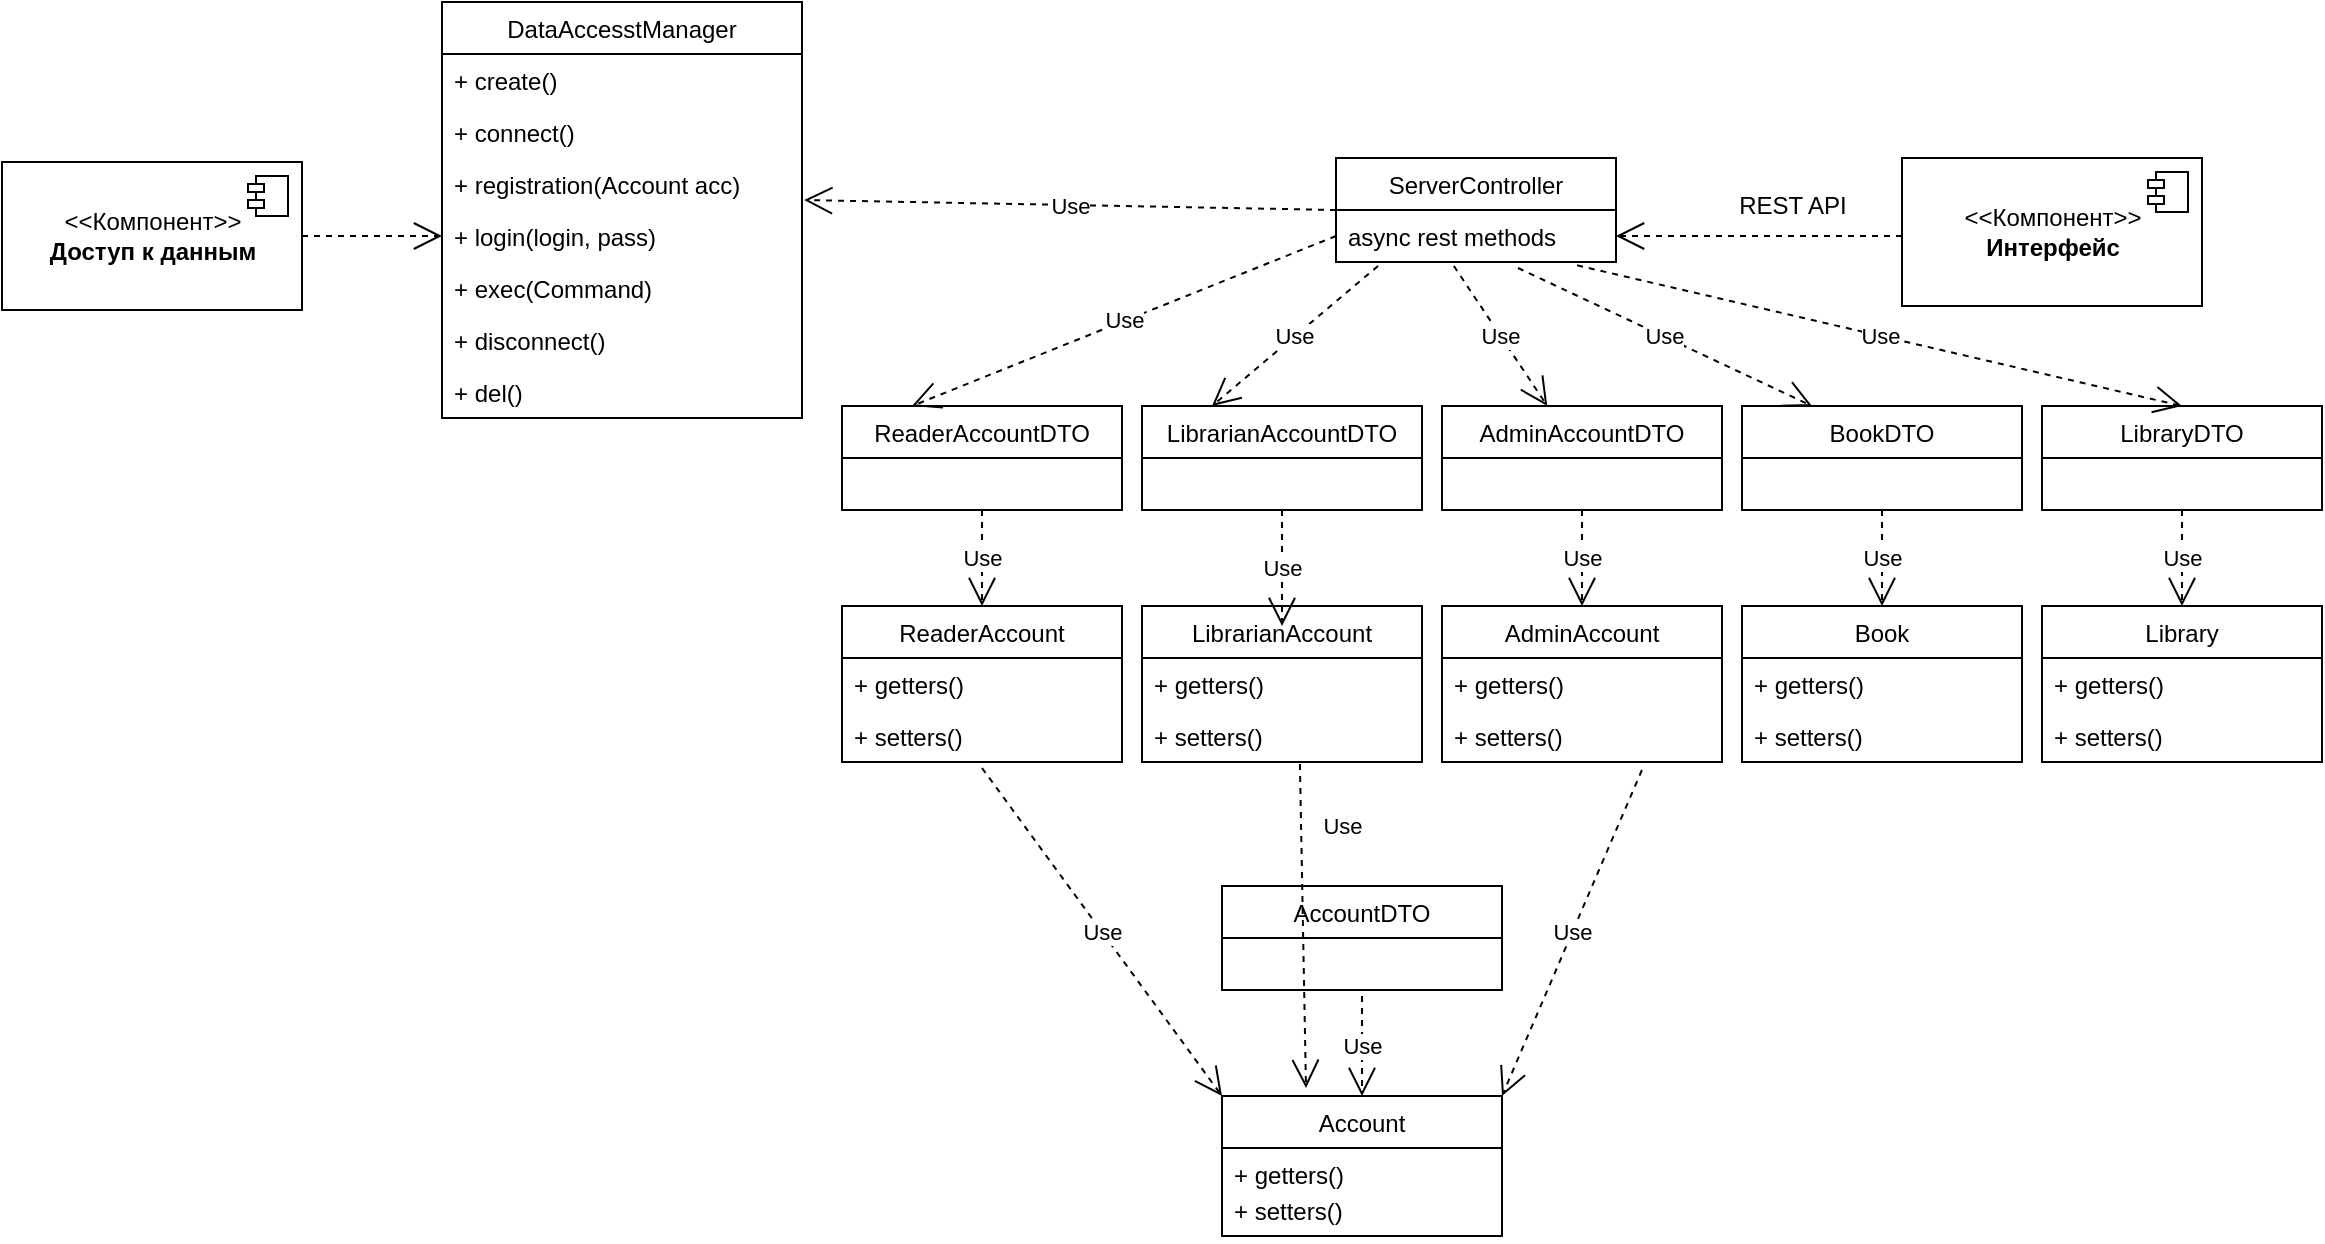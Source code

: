 <mxfile version="18.1.3" type="google"><diagram id="HyOd3ToKYRRMbIePQ_KG" name="Page-1"><mxGraphModel grid="1" page="1" gridSize="10" guides="1" tooltips="1" connect="1" arrows="1" fold="1" pageScale="1" pageWidth="827" pageHeight="1169" math="0" shadow="0"><root><mxCell id="0"/><mxCell id="1" parent="0"/><mxCell id="-YbfFXwwzZ_XEStwqx0I-21" value="Use" style="endArrow=open;endSize=12;dashed=1;html=1;rounded=0;entryX=0;entryY=0;entryDx=0;entryDy=0;exitX=0.5;exitY=1.115;exitDx=0;exitDy=0;exitPerimeter=0;" edge="1" parent="1" source="J6bRJ8hNM-_MJ4KlEXg1-6" target="livuE6kgwVAEK_JxNNyz-20"><mxGeometry width="160" relative="1" as="geometry"><mxPoint x="360" y="398" as="sourcePoint"/><mxPoint x="660" y="322" as="targetPoint"/></mxGeometry></mxCell><mxCell id="livuE6kgwVAEK_JxNNyz-13" value="Library" style="swimlane;fontStyle=0;childLayout=stackLayout;horizontal=1;startSize=26;fillColor=none;horizontalStack=0;resizeParent=1;resizeParentMax=0;resizeLast=0;collapsible=1;marginBottom=0;" vertex="1" parent="1"><mxGeometry x="780" y="270" width="140" height="78" as="geometry"/></mxCell><mxCell id="livuE6kgwVAEK_JxNNyz-14" value="+ getters()" style="text;strokeColor=none;fillColor=none;align=left;verticalAlign=top;spacingLeft=4;spacingRight=4;overflow=hidden;rotatable=0;points=[[0,0.5],[1,0.5]];portConstraint=eastwest;" vertex="1" parent="livuE6kgwVAEK_JxNNyz-13"><mxGeometry y="26" width="140" height="26" as="geometry"/></mxCell><mxCell id="livuE6kgwVAEK_JxNNyz-15" value="+ setters()" style="text;strokeColor=none;fillColor=none;align=left;verticalAlign=top;spacingLeft=4;spacingRight=4;overflow=hidden;rotatable=0;points=[[0,0.5],[1,0.5]];portConstraint=eastwest;" vertex="1" parent="livuE6kgwVAEK_JxNNyz-13"><mxGeometry y="52" width="140" height="26" as="geometry"/></mxCell><mxCell id="livuE6kgwVAEK_JxNNyz-17" value="Book" style="swimlane;fontStyle=0;childLayout=stackLayout;horizontal=1;startSize=26;fillColor=none;horizontalStack=0;resizeParent=1;resizeParentMax=0;resizeLast=0;collapsible=1;marginBottom=0;" vertex="1" parent="1"><mxGeometry x="630" y="270" width="140" height="78" as="geometry"/></mxCell><mxCell id="livuE6kgwVAEK_JxNNyz-18" value="+ getters()" style="text;strokeColor=none;fillColor=none;align=left;verticalAlign=top;spacingLeft=4;spacingRight=4;overflow=hidden;rotatable=0;points=[[0,0.5],[1,0.5]];portConstraint=eastwest;" vertex="1" parent="livuE6kgwVAEK_JxNNyz-17"><mxGeometry y="26" width="140" height="26" as="geometry"/></mxCell><mxCell id="livuE6kgwVAEK_JxNNyz-19" value="+ setters()" style="text;strokeColor=none;fillColor=none;align=left;verticalAlign=top;spacingLeft=4;spacingRight=4;overflow=hidden;rotatable=0;points=[[0,0.5],[1,0.5]];portConstraint=eastwest;" vertex="1" parent="livuE6kgwVAEK_JxNNyz-17"><mxGeometry y="52" width="140" height="26" as="geometry"/></mxCell><mxCell id="livuE6kgwVAEK_JxNNyz-20" value="Account" style="swimlane;fontStyle=0;childLayout=stackLayout;horizontal=1;startSize=26;fillColor=none;horizontalStack=0;resizeParent=1;resizeParentMax=0;resizeLast=0;collapsible=1;marginBottom=0;" vertex="1" parent="1"><mxGeometry x="370" y="515" width="140" height="70" as="geometry"/></mxCell><mxCell id="livuE6kgwVAEK_JxNNyz-21" value="+ getters()" style="text;strokeColor=none;fillColor=none;align=left;verticalAlign=top;spacingLeft=4;spacingRight=4;overflow=hidden;rotatable=0;points=[[0,0.5],[1,0.5]];portConstraint=eastwest;" vertex="1" parent="livuE6kgwVAEK_JxNNyz-20"><mxGeometry y="26" width="140" height="18" as="geometry"/></mxCell><mxCell id="livuE6kgwVAEK_JxNNyz-22" value="+ setters()" style="text;strokeColor=none;fillColor=none;align=left;verticalAlign=top;spacingLeft=4;spacingRight=4;overflow=hidden;rotatable=0;points=[[0,0.5],[1,0.5]];portConstraint=eastwest;" vertex="1" parent="livuE6kgwVAEK_JxNNyz-20"><mxGeometry y="44" width="140" height="26" as="geometry"/></mxCell><mxCell id="livuE6kgwVAEK_JxNNyz-23" value="DataAccesstManager" style="swimlane;fontStyle=0;childLayout=stackLayout;horizontal=1;startSize=26;fillColor=none;horizontalStack=0;resizeParent=1;resizeParentMax=0;resizeLast=0;collapsible=1;marginBottom=0;" vertex="1" parent="1"><mxGeometry x="-20" y="-32" width="180" height="208" as="geometry"/></mxCell><mxCell id="-YbfFXwwzZ_XEStwqx0I-2" value="+ create()" style="text;strokeColor=none;fillColor=none;align=left;verticalAlign=top;spacingLeft=4;spacingRight=4;overflow=hidden;rotatable=0;points=[[0,0.5],[1,0.5]];portConstraint=eastwest;" vertex="1" parent="livuE6kgwVAEK_JxNNyz-23"><mxGeometry y="26" width="180" height="26" as="geometry"/></mxCell><mxCell id="-YbfFXwwzZ_XEStwqx0I-1" value="+ connect()" style="text;strokeColor=none;fillColor=none;align=left;verticalAlign=top;spacingLeft=4;spacingRight=4;overflow=hidden;rotatable=0;points=[[0,0.5],[1,0.5]];portConstraint=eastwest;" vertex="1" parent="livuE6kgwVAEK_JxNNyz-23"><mxGeometry y="52" width="180" height="26" as="geometry"/></mxCell><mxCell id="livuE6kgwVAEK_JxNNyz-24" value="+ registration(Account acc)" style="text;strokeColor=none;fillColor=none;align=left;verticalAlign=top;spacingLeft=4;spacingRight=4;overflow=hidden;rotatable=0;points=[[0,0.5],[1,0.5]];portConstraint=eastwest;" vertex="1" parent="livuE6kgwVAEK_JxNNyz-23"><mxGeometry y="78" width="180" height="26" as="geometry"/></mxCell><mxCell id="livuE6kgwVAEK_JxNNyz-25" value="+ login(login, pass)" style="text;strokeColor=none;fillColor=none;align=left;verticalAlign=top;spacingLeft=4;spacingRight=4;overflow=hidden;rotatable=0;points=[[0,0.5],[1,0.5]];portConstraint=eastwest;" vertex="1" parent="livuE6kgwVAEK_JxNNyz-23"><mxGeometry y="104" width="180" height="26" as="geometry"/></mxCell><mxCell id="-YbfFXwwzZ_XEStwqx0I-6" value="+ exec(Command)" style="text;strokeColor=none;fillColor=none;align=left;verticalAlign=top;spacingLeft=4;spacingRight=4;overflow=hidden;rotatable=0;points=[[0,0.5],[1,0.5]];portConstraint=eastwest;" vertex="1" parent="livuE6kgwVAEK_JxNNyz-23"><mxGeometry y="130" width="180" height="26" as="geometry"/></mxCell><mxCell id="-YbfFXwwzZ_XEStwqx0I-4" value="+ disconnect()" style="text;strokeColor=none;fillColor=none;align=left;verticalAlign=top;spacingLeft=4;spacingRight=4;overflow=hidden;rotatable=0;points=[[0,0.5],[1,0.5]];portConstraint=eastwest;" vertex="1" parent="livuE6kgwVAEK_JxNNyz-23"><mxGeometry y="156" width="180" height="26" as="geometry"/></mxCell><mxCell id="-YbfFXwwzZ_XEStwqx0I-5" value="+ del()" style="text;strokeColor=none;fillColor=none;align=left;verticalAlign=top;spacingLeft=4;spacingRight=4;overflow=hidden;rotatable=0;points=[[0,0.5],[1,0.5]];portConstraint=eastwest;" vertex="1" parent="livuE6kgwVAEK_JxNNyz-23"><mxGeometry y="182" width="180" height="26" as="geometry"/></mxCell><mxCell id="livuE6kgwVAEK_JxNNyz-27" value="ServerController" style="swimlane;fontStyle=0;childLayout=stackLayout;horizontal=1;startSize=26;fillColor=none;horizontalStack=0;resizeParent=1;resizeParentMax=0;resizeLast=0;collapsible=1;marginBottom=0;" vertex="1" parent="1"><mxGeometry x="427" y="46" width="140" height="52" as="geometry"/></mxCell><mxCell id="livuE6kgwVAEK_JxNNyz-30" value="async rest methods" style="text;strokeColor=none;fillColor=none;align=left;verticalAlign=top;spacingLeft=4;spacingRight=4;overflow=hidden;rotatable=0;points=[[0,0.5],[1,0.5]];portConstraint=eastwest;" vertex="1" parent="livuE6kgwVAEK_JxNNyz-27"><mxGeometry y="26" width="140" height="26" as="geometry"/></mxCell><mxCell id="-YbfFXwwzZ_XEStwqx0I-9" value="" style="endArrow=open;endSize=12;dashed=1;html=1;rounded=0;entryX=0;entryY=0.5;entryDx=0;entryDy=0;exitX=1;exitY=0.5;exitDx=0;exitDy=0;" edge="1" parent="1" source="W4Th98O1ac2-lU2iFrum-3" target="livuE6kgwVAEK_JxNNyz-25"><mxGeometry width="160" relative="1" as="geometry"><mxPoint x="-120" y="87" as="sourcePoint"/><mxPoint x="290" y="121" as="targetPoint"/></mxGeometry></mxCell><mxCell id="-YbfFXwwzZ_XEStwqx0I-15" value="BookDTO" style="swimlane;fontStyle=0;childLayout=stackLayout;horizontal=1;startSize=26;fillColor=none;horizontalStack=0;resizeParent=1;resizeParentMax=0;resizeLast=0;collapsible=1;marginBottom=0;" vertex="1" parent="1"><mxGeometry x="630" y="170" width="140" height="52" as="geometry"/></mxCell><mxCell id="-YbfFXwwzZ_XEStwqx0I-18" value="AccountDTO" style="swimlane;fontStyle=0;childLayout=stackLayout;horizontal=1;startSize=26;fillColor=none;horizontalStack=0;resizeParent=1;resizeParentMax=0;resizeLast=0;collapsible=1;marginBottom=0;" vertex="1" parent="1"><mxGeometry x="370" y="410" width="140" height="52" as="geometry"/></mxCell><mxCell id="-YbfFXwwzZ_XEStwqx0I-22" value="Use" style="endArrow=open;endSize=12;dashed=1;html=1;rounded=0;exitX=0.65;exitY=1.115;exitDx=0;exitDy=0;exitPerimeter=0;entryX=0.25;entryY=0;entryDx=0;entryDy=0;" edge="1" parent="1" source="livuE6kgwVAEK_JxNNyz-30" target="-YbfFXwwzZ_XEStwqx0I-15"><mxGeometry width="160" relative="1" as="geometry"><mxPoint x="473.96" y="160.988" as="sourcePoint"/><mxPoint x="430" y="204" as="targetPoint"/></mxGeometry></mxCell><mxCell id="-YbfFXwwzZ_XEStwqx0I-24" value="" style="endArrow=open;endSize=12;dashed=1;html=1;rounded=0;entryX=1;entryY=0.5;entryDx=0;entryDy=0;exitX=0;exitY=0.5;exitDx=0;exitDy=0;" edge="1" parent="1"><mxGeometry width="160" relative="1" as="geometry"><mxPoint x="710" y="85" as="sourcePoint"/><mxPoint x="567" y="85" as="targetPoint"/></mxGeometry></mxCell><mxCell id="-YbfFXwwzZ_XEStwqx0I-25" value="REST API" style="text;html=1;align=center;verticalAlign=middle;resizable=0;points=[];autosize=1;strokeColor=none;fillColor=none;" vertex="1" parent="1"><mxGeometry x="620" y="60" width="70" height="20" as="geometry"/></mxCell><mxCell id="-YbfFXwwzZ_XEStwqx0I-27" value="Use" style="endArrow=open;endSize=12;dashed=1;html=1;rounded=0;exitX=0.5;exitY=1;exitDx=0;exitDy=0;entryX=0.5;entryY=0;entryDx=0;entryDy=0;" edge="1" parent="1" source="-YbfFXwwzZ_XEStwqx0I-15" target="livuE6kgwVAEK_JxNNyz-17"><mxGeometry width="160" relative="1" as="geometry"><mxPoint x="560" y="350" as="sourcePoint"/><mxPoint x="720" y="350" as="targetPoint"/></mxGeometry></mxCell><mxCell id="-YbfFXwwzZ_XEStwqx0I-28" value="Use" style="endArrow=open;endSize=12;dashed=1;html=1;rounded=0;exitX=0.5;exitY=1;exitDx=0;exitDy=0;" edge="1" parent="1" source="-YbfFXwwzZ_XEStwqx0I-37" target="livuE6kgwVAEK_JxNNyz-13"><mxGeometry width="160" relative="1" as="geometry"><mxPoint x="675" y="232" as="sourcePoint"/><mxPoint x="660" y="280" as="targetPoint"/></mxGeometry></mxCell><mxCell id="-YbfFXwwzZ_XEStwqx0I-29" value="Use" style="endArrow=open;endSize=12;dashed=1;html=1;rounded=0;entryX=0.5;entryY=0;entryDx=0;entryDy=0;" edge="1" parent="1" target="livuE6kgwVAEK_JxNNyz-20"><mxGeometry width="160" relative="1" as="geometry"><mxPoint x="440" y="465" as="sourcePoint"/><mxPoint x="840.862" y="379" as="targetPoint"/></mxGeometry></mxCell><mxCell id="-YbfFXwwzZ_XEStwqx0I-30" value="Use" style="endArrow=open;endSize=12;dashed=1;html=1;rounded=0;entryX=1.006;entryY=-0.192;entryDx=0;entryDy=0;entryPerimeter=0;exitX=0;exitY=0.5;exitDx=0;exitDy=0;" edge="1" parent="1" source="livuE6kgwVAEK_JxNNyz-27" target="livuE6kgwVAEK_JxNNyz-25"><mxGeometry width="160" relative="1" as="geometry"><mxPoint x="420" y="70" as="sourcePoint"/><mxPoint x="430" y="204" as="targetPoint"/></mxGeometry></mxCell><mxCell id="-YbfFXwwzZ_XEStwqx0I-37" value="LibraryDTO" style="swimlane;fontStyle=0;childLayout=stackLayout;horizontal=1;startSize=26;fillColor=none;horizontalStack=0;resizeParent=1;resizeParentMax=0;resizeLast=0;collapsible=1;marginBottom=0;" vertex="1" parent="1"><mxGeometry x="780" y="170" width="140" height="52" as="geometry"/></mxCell><mxCell id="-YbfFXwwzZ_XEStwqx0I-38" value="Use" style="endArrow=open;endSize=12;dashed=1;html=1;rounded=0;exitX=0.861;exitY=1.064;exitDx=0;exitDy=0;exitPerimeter=0;entryX=0.5;entryY=0;entryDx=0;entryDy=0;" edge="1" parent="1" source="livuE6kgwVAEK_JxNNyz-30" target="-YbfFXwwzZ_XEStwqx0I-37"><mxGeometry width="160" relative="1" as="geometry"><mxPoint x="528" y="162.99" as="sourcePoint"/><mxPoint x="565" y="204" as="targetPoint"/></mxGeometry></mxCell><mxCell id="J6bRJ8hNM-_MJ4KlEXg1-1" value="LibrarianAccount" style="swimlane;fontStyle=0;childLayout=stackLayout;horizontal=1;startSize=26;fillColor=none;horizontalStack=0;resizeParent=1;resizeParentMax=0;resizeLast=0;collapsible=1;marginBottom=0;" vertex="1" parent="1"><mxGeometry x="330" y="270" width="140" height="78" as="geometry"/></mxCell><mxCell id="J6bRJ8hNM-_MJ4KlEXg1-2" value="+ getters()" style="text;strokeColor=none;fillColor=none;align=left;verticalAlign=top;spacingLeft=4;spacingRight=4;overflow=hidden;rotatable=0;points=[[0,0.5],[1,0.5]];portConstraint=eastwest;" vertex="1" parent="J6bRJ8hNM-_MJ4KlEXg1-1"><mxGeometry y="26" width="140" height="26" as="geometry"/></mxCell><mxCell id="J6bRJ8hNM-_MJ4KlEXg1-3" value="+ setters()" style="text;strokeColor=none;fillColor=none;align=left;verticalAlign=top;spacingLeft=4;spacingRight=4;overflow=hidden;rotatable=0;points=[[0,0.5],[1,0.5]];portConstraint=eastwest;" vertex="1" parent="J6bRJ8hNM-_MJ4KlEXg1-1"><mxGeometry y="52" width="140" height="26" as="geometry"/></mxCell><mxCell id="J6bRJ8hNM-_MJ4KlEXg1-4" value="ReaderAccount" style="swimlane;fontStyle=0;childLayout=stackLayout;horizontal=1;startSize=26;fillColor=none;horizontalStack=0;resizeParent=1;resizeParentMax=0;resizeLast=0;collapsible=1;marginBottom=0;" vertex="1" parent="1"><mxGeometry x="180" y="270" width="140" height="78" as="geometry"/></mxCell><mxCell id="J6bRJ8hNM-_MJ4KlEXg1-5" value="+ getters()" style="text;strokeColor=none;fillColor=none;align=left;verticalAlign=top;spacingLeft=4;spacingRight=4;overflow=hidden;rotatable=0;points=[[0,0.5],[1,0.5]];portConstraint=eastwest;" vertex="1" parent="J6bRJ8hNM-_MJ4KlEXg1-4"><mxGeometry y="26" width="140" height="26" as="geometry"/></mxCell><mxCell id="J6bRJ8hNM-_MJ4KlEXg1-6" value="+ setters()" style="text;strokeColor=none;fillColor=none;align=left;verticalAlign=top;spacingLeft=4;spacingRight=4;overflow=hidden;rotatable=0;points=[[0,0.5],[1,0.5]];portConstraint=eastwest;" vertex="1" parent="J6bRJ8hNM-_MJ4KlEXg1-4"><mxGeometry y="52" width="140" height="26" as="geometry"/></mxCell><mxCell id="J6bRJ8hNM-_MJ4KlEXg1-7" value="ReaderAccountDTO" style="swimlane;fontStyle=0;childLayout=stackLayout;horizontal=1;startSize=26;fillColor=none;horizontalStack=0;resizeParent=1;resizeParentMax=0;resizeLast=0;collapsible=1;marginBottom=0;" vertex="1" parent="1"><mxGeometry x="180" y="170" width="140" height="52" as="geometry"/></mxCell><mxCell id="J6bRJ8hNM-_MJ4KlEXg1-8" value="Use" style="endArrow=open;endSize=12;dashed=1;html=1;rounded=0;exitX=0.5;exitY=1;exitDx=0;exitDy=0;entryX=0.5;entryY=0;entryDx=0;entryDy=0;" edge="1" parent="1" source="J6bRJ8hNM-_MJ4KlEXg1-7" target="J6bRJ8hNM-_MJ4KlEXg1-4"><mxGeometry width="160" relative="1" as="geometry"><mxPoint x="110" y="350" as="sourcePoint"/><mxPoint x="270" y="350" as="targetPoint"/></mxGeometry></mxCell><mxCell id="J6bRJ8hNM-_MJ4KlEXg1-9" value="Use" style="endArrow=open;endSize=12;dashed=1;html=1;rounded=0;exitX=0.5;exitY=1;exitDx=0;exitDy=0;" edge="1" parent="1" source="J6bRJ8hNM-_MJ4KlEXg1-10"><mxGeometry width="160" relative="1" as="geometry"><mxPoint x="410" y="380" as="sourcePoint"/><mxPoint x="400" y="280" as="targetPoint"/></mxGeometry></mxCell><mxCell id="J6bRJ8hNM-_MJ4KlEXg1-10" value="LibrarianAccountDTO" style="swimlane;fontStyle=0;childLayout=stackLayout;horizontal=1;startSize=26;fillColor=none;horizontalStack=0;resizeParent=1;resizeParentMax=0;resizeLast=0;collapsible=1;marginBottom=0;" vertex="1" parent="1"><mxGeometry x="330" y="170" width="140" height="52" as="geometry"/></mxCell><mxCell id="J6bRJ8hNM-_MJ4KlEXg1-14" value="AdminAccount" style="swimlane;fontStyle=0;childLayout=stackLayout;horizontal=1;startSize=26;fillColor=none;horizontalStack=0;resizeParent=1;resizeParentMax=0;resizeLast=0;collapsible=1;marginBottom=0;" vertex="1" parent="1"><mxGeometry x="480" y="270" width="140" height="78" as="geometry"/></mxCell><mxCell id="J6bRJ8hNM-_MJ4KlEXg1-15" value="+ getters()" style="text;strokeColor=none;fillColor=none;align=left;verticalAlign=top;spacingLeft=4;spacingRight=4;overflow=hidden;rotatable=0;points=[[0,0.5],[1,0.5]];portConstraint=eastwest;" vertex="1" parent="J6bRJ8hNM-_MJ4KlEXg1-14"><mxGeometry y="26" width="140" height="26" as="geometry"/></mxCell><mxCell id="J6bRJ8hNM-_MJ4KlEXg1-16" value="+ setters()" style="text;strokeColor=none;fillColor=none;align=left;verticalAlign=top;spacingLeft=4;spacingRight=4;overflow=hidden;rotatable=0;points=[[0,0.5],[1,0.5]];portConstraint=eastwest;" vertex="1" parent="J6bRJ8hNM-_MJ4KlEXg1-14"><mxGeometry y="52" width="140" height="26" as="geometry"/></mxCell><mxCell id="J6bRJ8hNM-_MJ4KlEXg1-17" value="AdminAccountDTO" style="swimlane;fontStyle=0;childLayout=stackLayout;horizontal=1;startSize=26;fillColor=none;horizontalStack=0;resizeParent=1;resizeParentMax=0;resizeLast=0;collapsible=1;marginBottom=0;" vertex="1" parent="1"><mxGeometry x="480" y="170" width="140" height="52" as="geometry"/></mxCell><mxCell id="J6bRJ8hNM-_MJ4KlEXg1-18" value="Use" style="endArrow=open;endSize=12;dashed=1;html=1;rounded=0;exitX=0.5;exitY=1;exitDx=0;exitDy=0;entryX=0.5;entryY=0;entryDx=0;entryDy=0;" edge="1" parent="1" source="J6bRJ8hNM-_MJ4KlEXg1-17" target="J6bRJ8hNM-_MJ4KlEXg1-14"><mxGeometry width="160" relative="1" as="geometry"><mxPoint x="410" y="350" as="sourcePoint"/><mxPoint x="570" y="350" as="targetPoint"/></mxGeometry></mxCell><mxCell id="J6bRJ8hNM-_MJ4KlEXg1-21" value="Use" style="endArrow=open;endSize=12;dashed=1;html=1;rounded=0;exitX=0;exitY=0.5;exitDx=0;exitDy=0;entryX=0.25;entryY=0;entryDx=0;entryDy=0;" edge="1" parent="1" source="livuE6kgwVAEK_JxNNyz-30" target="J6bRJ8hNM-_MJ4KlEXg1-7"><mxGeometry width="160" relative="1" as="geometry"><mxPoint x="528" y="110.99" as="sourcePoint"/><mxPoint x="675" y="180" as="targetPoint"/></mxGeometry></mxCell><mxCell id="J6bRJ8hNM-_MJ4KlEXg1-22" value="Use" style="endArrow=open;endSize=12;dashed=1;html=1;rounded=0;exitX=0.15;exitY=1.077;exitDx=0;exitDy=0;exitPerimeter=0;entryX=0.25;entryY=0;entryDx=0;entryDy=0;" edge="1" parent="1" source="livuE6kgwVAEK_JxNNyz-30" target="J6bRJ8hNM-_MJ4KlEXg1-10"><mxGeometry width="160" relative="1" as="geometry"><mxPoint x="538" y="120.99" as="sourcePoint"/><mxPoint x="685" y="190" as="targetPoint"/></mxGeometry></mxCell><mxCell id="J6bRJ8hNM-_MJ4KlEXg1-24" value="Use" style="endArrow=open;endSize=12;dashed=1;html=1;rounded=0;exitX=0.564;exitY=1.038;exitDx=0;exitDy=0;exitPerimeter=0;entryX=0.3;entryY=-0.057;entryDx=0;entryDy=0;entryPerimeter=0;" edge="1" parent="1" source="J6bRJ8hNM-_MJ4KlEXg1-3" target="livuE6kgwVAEK_JxNNyz-20"><mxGeometry x="-0.613" y="20" width="160" relative="1" as="geometry"><mxPoint x="295" y="232" as="sourcePoint"/><mxPoint x="450" y="410" as="targetPoint"/><mxPoint as="offset"/></mxGeometry></mxCell><mxCell id="J6bRJ8hNM-_MJ4KlEXg1-23" value="Use" style="endArrow=open;endSize=12;dashed=1;html=1;rounded=0;exitX=0.421;exitY=1.077;exitDx=0;exitDy=0;exitPerimeter=0;" edge="1" parent="1" source="livuE6kgwVAEK_JxNNyz-30" target="J6bRJ8hNM-_MJ4KlEXg1-17"><mxGeometry width="160" relative="1" as="geometry"><mxPoint x="548" y="130.99" as="sourcePoint"/><mxPoint x="695" y="200" as="targetPoint"/></mxGeometry></mxCell><mxCell id="J6bRJ8hNM-_MJ4KlEXg1-25" value="Use" style="endArrow=open;endSize=12;dashed=1;html=1;rounded=0;entryX=1;entryY=0;entryDx=0;entryDy=0;exitX=0.714;exitY=1.154;exitDx=0;exitDy=0;exitPerimeter=0;" edge="1" parent="1" source="J6bRJ8hNM-_MJ4KlEXg1-16" target="livuE6kgwVAEK_JxNNyz-20"><mxGeometry width="160" relative="1" as="geometry"><mxPoint x="305" y="242" as="sourcePoint"/><mxPoint x="460" y="430" as="targetPoint"/></mxGeometry></mxCell><mxCell id="W4Th98O1ac2-lU2iFrum-1" value="&amp;lt;&amp;lt;Компонент&amp;gt;&amp;gt;&lt;br&gt;&lt;b&gt;Интерфейс&lt;/b&gt;" style="html=1;dropTarget=0;" vertex="1" parent="1"><mxGeometry x="710" y="46" width="150" height="74" as="geometry"/></mxCell><mxCell id="W4Th98O1ac2-lU2iFrum-2" value="" style="shape=module;jettyWidth=8;jettyHeight=4;" vertex="1" parent="W4Th98O1ac2-lU2iFrum-1"><mxGeometry x="1" width="20" height="20" relative="1" as="geometry"><mxPoint x="-27" y="7" as="offset"/></mxGeometry></mxCell><mxCell id="W4Th98O1ac2-lU2iFrum-3" value="&amp;lt;&amp;lt;Компонент&amp;gt;&amp;gt;&lt;br&gt;&lt;b&gt;Доступ к данным&lt;/b&gt;" style="html=1;dropTarget=0;" vertex="1" parent="1"><mxGeometry x="-240" y="48" width="150" height="74" as="geometry"/></mxCell><mxCell id="W4Th98O1ac2-lU2iFrum-4" value="" style="shape=module;jettyWidth=8;jettyHeight=4;" vertex="1" parent="W4Th98O1ac2-lU2iFrum-3"><mxGeometry x="1" width="20" height="20" relative="1" as="geometry"><mxPoint x="-27" y="7" as="offset"/></mxGeometry></mxCell></root></mxGraphModel></diagram></mxfile>